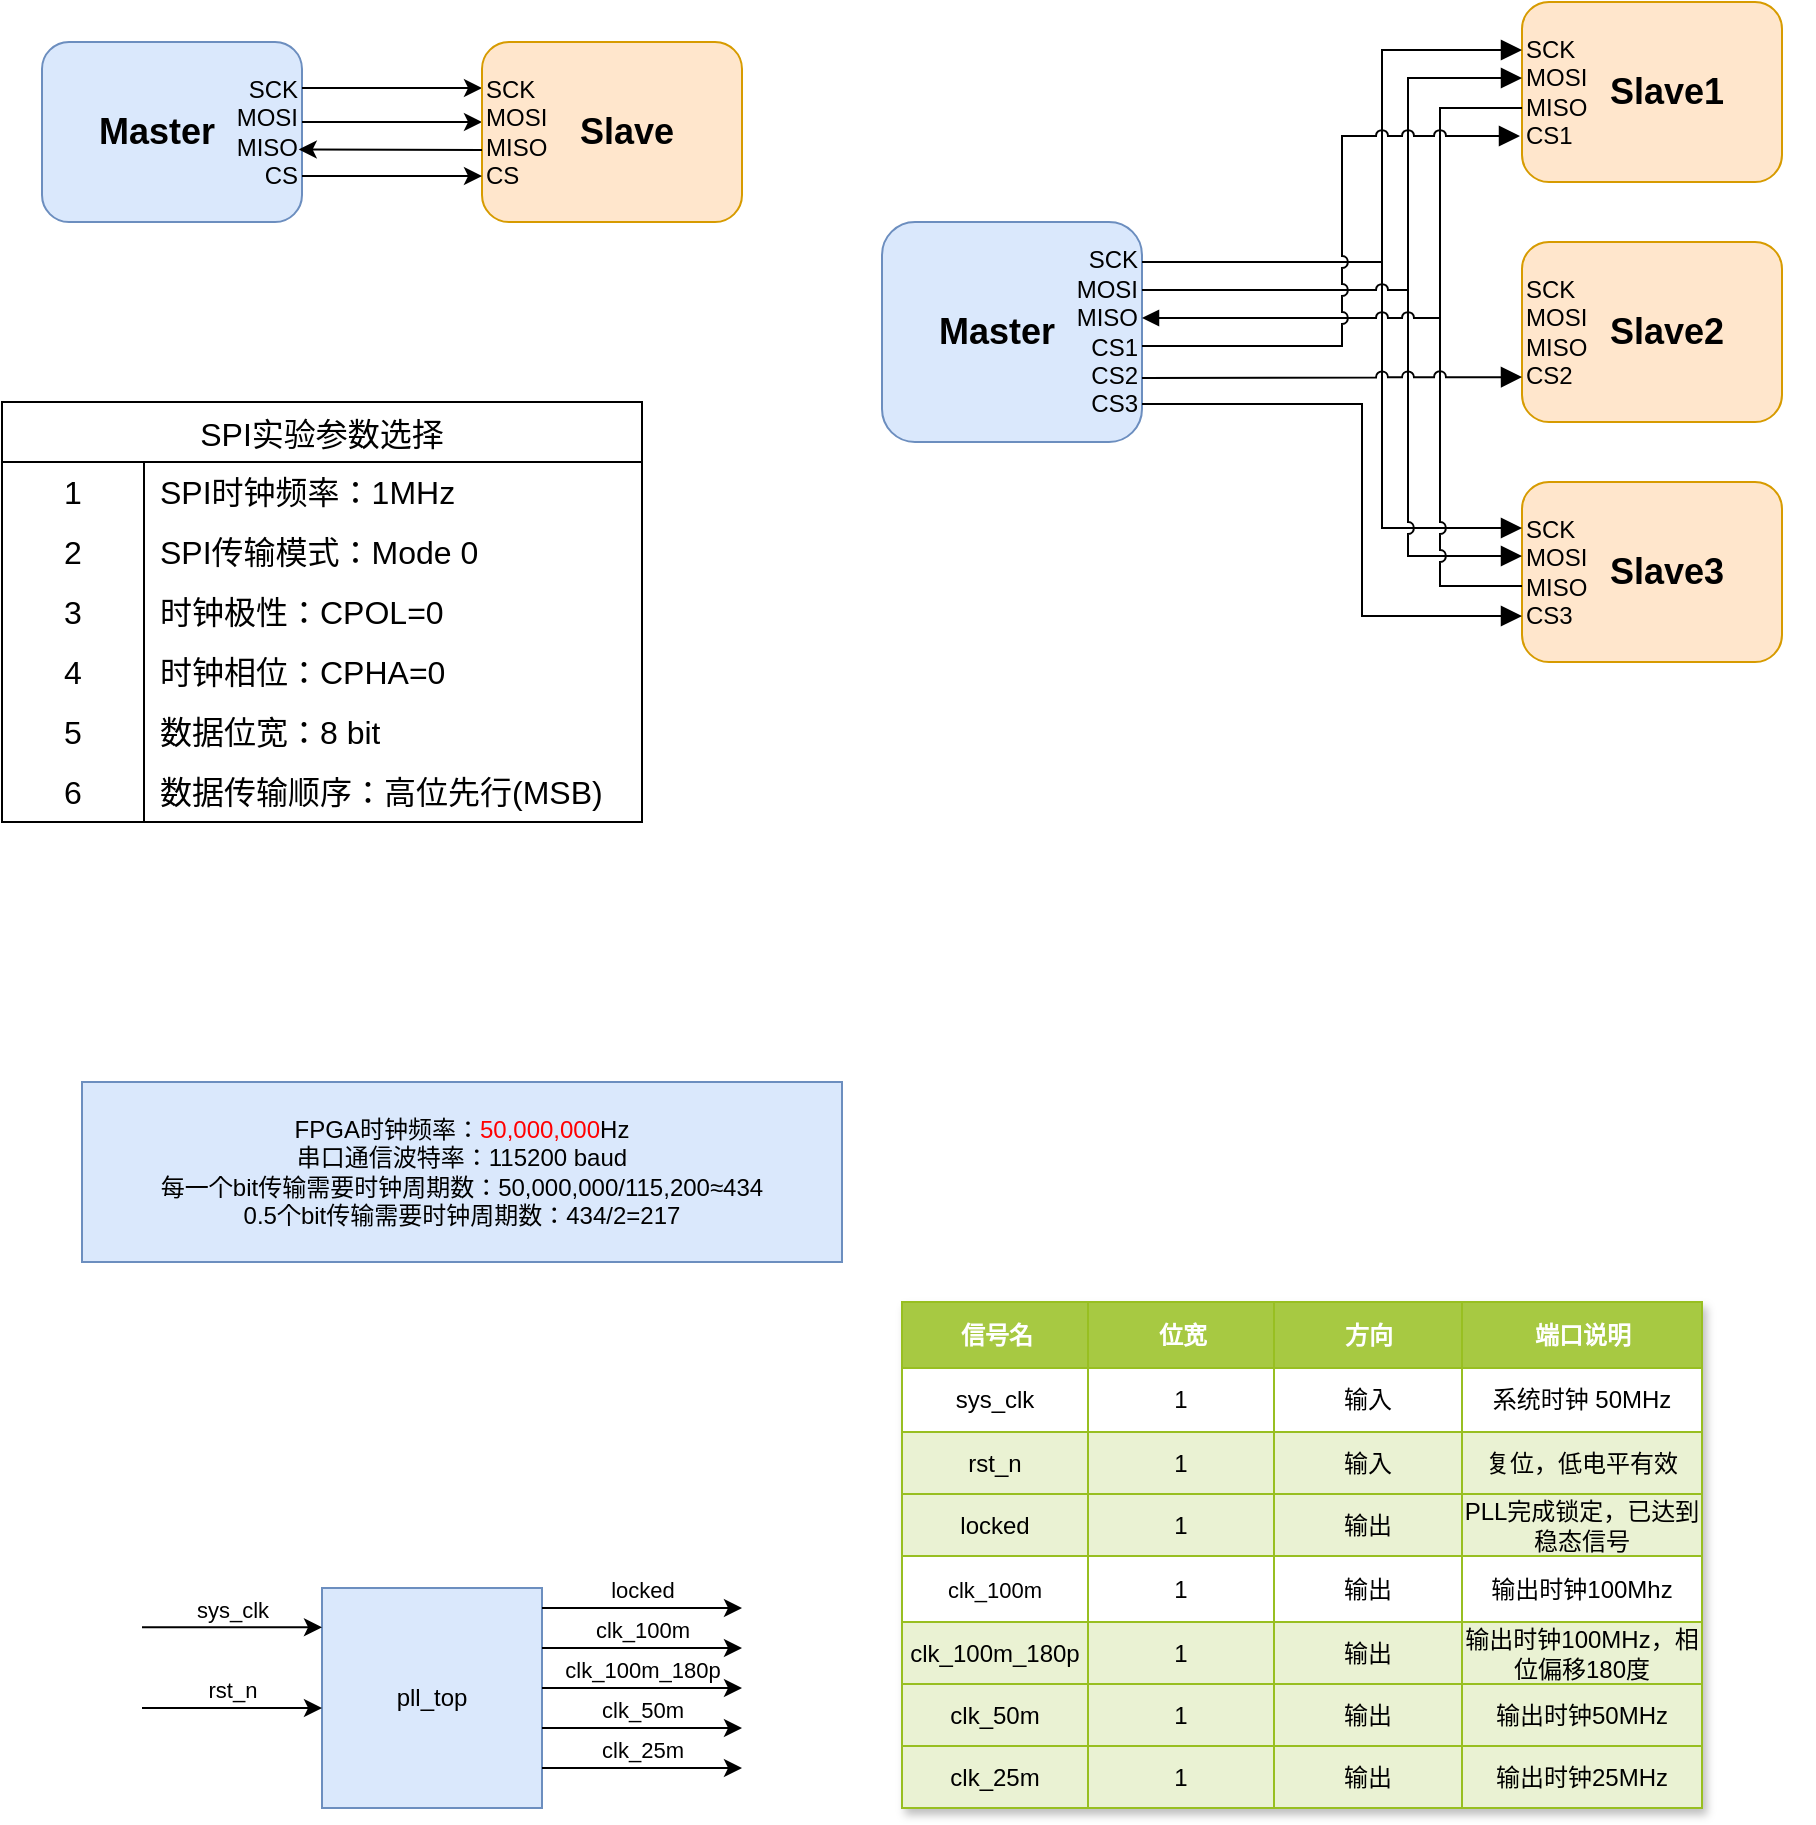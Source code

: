 <mxfile version="26.0.4">
  <diagram name="第 1 页" id="fd4EhWadq59LHY81k3FC">
    <mxGraphModel dx="893" dy="519" grid="1" gridSize="10" guides="1" tooltips="1" connect="1" arrows="1" fold="1" page="1" pageScale="1" pageWidth="827" pageHeight="1169" math="0" shadow="0">
      <root>
        <mxCell id="0" />
        <mxCell id="1" parent="0" />
        <mxCell id="CQehMLbI-TvT4RRxddDj-187" value="pll_top" style="whiteSpace=wrap;html=1;aspect=fixed;fillColor=#dae8fc;strokeColor=#6c8ebf;" parent="1" vertex="1">
          <mxGeometry x="220" y="813" width="110" height="110" as="geometry" />
        </mxCell>
        <mxCell id="CQehMLbI-TvT4RRxddDj-188" value="sys_clk" style="endArrow=classic;html=1;rounded=0;entryX=0.001;entryY=0.183;entryDx=0;entryDy=0;entryPerimeter=0;verticalAlign=bottom;" parent="1" edge="1">
          <mxGeometry width="50" height="50" relative="1" as="geometry">
            <mxPoint x="130" y="832.66" as="sourcePoint" />
            <mxPoint x="220.0" y="832.66" as="targetPoint" />
          </mxGeometry>
        </mxCell>
        <mxCell id="CQehMLbI-TvT4RRxddDj-189" value="rst_n" style="endArrow=classic;html=1;rounded=0;entryX=0.001;entryY=0.183;entryDx=0;entryDy=0;entryPerimeter=0;verticalAlign=bottom;" parent="1" edge="1">
          <mxGeometry width="50" height="50" relative="1" as="geometry">
            <mxPoint x="130" y="873" as="sourcePoint" />
            <mxPoint x="220" y="873" as="targetPoint" />
          </mxGeometry>
        </mxCell>
        <mxCell id="CQehMLbI-TvT4RRxddDj-192" value="clk_100m" style="endArrow=classic;html=1;rounded=0;verticalAlign=bottom;" parent="1" edge="1">
          <mxGeometry width="50" height="50" relative="1" as="geometry">
            <mxPoint x="330" y="843" as="sourcePoint" />
            <mxPoint x="430" y="843" as="targetPoint" />
          </mxGeometry>
        </mxCell>
        <mxCell id="CQehMLbI-TvT4RRxddDj-193" value="clk_100m_180p" style="endArrow=classic;html=1;rounded=0;verticalAlign=bottom;" parent="1" edge="1">
          <mxGeometry width="50" height="50" relative="1" as="geometry">
            <mxPoint x="330" y="863" as="sourcePoint" />
            <mxPoint x="430" y="863" as="targetPoint" />
          </mxGeometry>
        </mxCell>
        <mxCell id="C8HlrMilD8jxbRCgvtTR-1" value="clk_50m" style="endArrow=classic;html=1;rounded=0;verticalAlign=bottom;" parent="1" edge="1">
          <mxGeometry width="50" height="50" relative="1" as="geometry">
            <mxPoint x="330" y="883" as="sourcePoint" />
            <mxPoint x="430" y="883" as="targetPoint" />
          </mxGeometry>
        </mxCell>
        <mxCell id="C8HlrMilD8jxbRCgvtTR-2" value="clk_25m" style="endArrow=classic;html=1;rounded=0;verticalAlign=bottom;" parent="1" edge="1">
          <mxGeometry width="50" height="50" relative="1" as="geometry">
            <mxPoint x="330" y="903" as="sourcePoint" />
            <mxPoint x="430" y="903" as="targetPoint" />
          </mxGeometry>
        </mxCell>
        <mxCell id="CQehMLbI-TvT4RRxddDj-194" value="Assets" style="childLayout=tableLayout;recursiveResize=0;strokeColor=#98bf21;fillColor=#A7C942;shadow=1;" parent="1" vertex="1">
          <mxGeometry x="510" y="670" width="400" height="253" as="geometry" />
        </mxCell>
        <mxCell id="CQehMLbI-TvT4RRxddDj-195" style="shape=tableRow;horizontal=0;startSize=0;swimlaneHead=0;swimlaneBody=0;top=0;left=0;bottom=0;right=0;dropTarget=0;collapsible=0;recursiveResize=0;expand=0;fontStyle=0;strokeColor=inherit;fillColor=#ffffff;" parent="CQehMLbI-TvT4RRxddDj-194" vertex="1">
          <mxGeometry width="400" height="33" as="geometry" />
        </mxCell>
        <mxCell id="CQehMLbI-TvT4RRxddDj-196" value="信号名" style="connectable=0;recursiveResize=0;strokeColor=inherit;fillColor=#A7C942;align=center;fontStyle=1;fontColor=#FFFFFF;html=1;" parent="CQehMLbI-TvT4RRxddDj-195" vertex="1">
          <mxGeometry width="93" height="33" as="geometry">
            <mxRectangle width="93" height="33" as="alternateBounds" />
          </mxGeometry>
        </mxCell>
        <mxCell id="CQehMLbI-TvT4RRxddDj-197" value="位宽" style="connectable=0;recursiveResize=0;strokeColor=inherit;fillColor=#A7C942;align=center;fontStyle=1;fontColor=#FFFFFF;html=1;" parent="CQehMLbI-TvT4RRxddDj-195" vertex="1">
          <mxGeometry x="93" width="93" height="33" as="geometry">
            <mxRectangle width="93" height="33" as="alternateBounds" />
          </mxGeometry>
        </mxCell>
        <mxCell id="CQehMLbI-TvT4RRxddDj-198" value="方向" style="connectable=0;recursiveResize=0;strokeColor=inherit;fillColor=#A7C942;align=center;fontStyle=1;fontColor=#FFFFFF;html=1;" parent="CQehMLbI-TvT4RRxddDj-195" vertex="1">
          <mxGeometry x="186" width="94" height="33" as="geometry">
            <mxRectangle width="94" height="33" as="alternateBounds" />
          </mxGeometry>
        </mxCell>
        <mxCell id="CQehMLbI-TvT4RRxddDj-199" value="端口说明" style="connectable=0;recursiveResize=0;strokeColor=inherit;fillColor=#A7C942;align=center;fontStyle=1;fontColor=#FFFFFF;html=1;" parent="CQehMLbI-TvT4RRxddDj-195" vertex="1">
          <mxGeometry x="280" width="120" height="33" as="geometry">
            <mxRectangle width="120" height="33" as="alternateBounds" />
          </mxGeometry>
        </mxCell>
        <mxCell id="CQehMLbI-TvT4RRxddDj-200" value="" style="shape=tableRow;horizontal=0;startSize=0;swimlaneHead=0;swimlaneBody=0;top=0;left=0;bottom=0;right=0;dropTarget=0;collapsible=0;recursiveResize=0;expand=0;fontStyle=0;strokeColor=inherit;fillColor=#ffffff;" parent="CQehMLbI-TvT4RRxddDj-194" vertex="1">
          <mxGeometry y="33" width="400" height="32" as="geometry" />
        </mxCell>
        <mxCell id="CQehMLbI-TvT4RRxddDj-201" value="sys_clk" style="connectable=0;recursiveResize=0;strokeColor=inherit;fillColor=inherit;align=center;whiteSpace=wrap;html=1;" parent="CQehMLbI-TvT4RRxddDj-200" vertex="1">
          <mxGeometry width="93" height="32" as="geometry">
            <mxRectangle width="93" height="32" as="alternateBounds" />
          </mxGeometry>
        </mxCell>
        <mxCell id="CQehMLbI-TvT4RRxddDj-202" value="1" style="connectable=0;recursiveResize=0;strokeColor=inherit;fillColor=inherit;align=center;whiteSpace=wrap;html=1;" parent="CQehMLbI-TvT4RRxddDj-200" vertex="1">
          <mxGeometry x="93" width="93" height="32" as="geometry">
            <mxRectangle width="93" height="32" as="alternateBounds" />
          </mxGeometry>
        </mxCell>
        <mxCell id="CQehMLbI-TvT4RRxddDj-203" value="输入" style="connectable=0;recursiveResize=0;strokeColor=inherit;fillColor=inherit;align=center;whiteSpace=wrap;html=1;" parent="CQehMLbI-TvT4RRxddDj-200" vertex="1">
          <mxGeometry x="186" width="94" height="32" as="geometry">
            <mxRectangle width="94" height="32" as="alternateBounds" />
          </mxGeometry>
        </mxCell>
        <mxCell id="CQehMLbI-TvT4RRxddDj-204" value="系统时钟 50MHz" style="connectable=0;recursiveResize=0;strokeColor=inherit;fillColor=inherit;align=center;whiteSpace=wrap;html=1;" parent="CQehMLbI-TvT4RRxddDj-200" vertex="1">
          <mxGeometry x="280" width="120" height="32" as="geometry">
            <mxRectangle width="120" height="32" as="alternateBounds" />
          </mxGeometry>
        </mxCell>
        <mxCell id="-UpipHxd_0CRtgNWQj3M-2" value="" style="shape=tableRow;horizontal=0;startSize=0;swimlaneHead=0;swimlaneBody=0;top=0;left=0;bottom=0;right=0;dropTarget=0;collapsible=0;recursiveResize=0;expand=0;fontStyle=1;strokeColor=inherit;fillColor=#EAF2D3;" parent="CQehMLbI-TvT4RRxddDj-194" vertex="1">
          <mxGeometry y="65" width="400" height="31" as="geometry" />
        </mxCell>
        <mxCell id="-UpipHxd_0CRtgNWQj3M-3" value="rst_n" style="connectable=0;recursiveResize=0;strokeColor=inherit;fillColor=inherit;whiteSpace=wrap;html=1;" parent="-UpipHxd_0CRtgNWQj3M-2" vertex="1">
          <mxGeometry width="93" height="31" as="geometry">
            <mxRectangle width="93" height="31" as="alternateBounds" />
          </mxGeometry>
        </mxCell>
        <mxCell id="-UpipHxd_0CRtgNWQj3M-4" value="1" style="connectable=0;recursiveResize=0;strokeColor=inherit;fillColor=inherit;whiteSpace=wrap;html=1;" parent="-UpipHxd_0CRtgNWQj3M-2" vertex="1">
          <mxGeometry x="93" width="93" height="31" as="geometry">
            <mxRectangle width="93" height="31" as="alternateBounds" />
          </mxGeometry>
        </mxCell>
        <mxCell id="-UpipHxd_0CRtgNWQj3M-5" value="输入" style="connectable=0;recursiveResize=0;strokeColor=inherit;fillColor=inherit;whiteSpace=wrap;html=1;" parent="-UpipHxd_0CRtgNWQj3M-2" vertex="1">
          <mxGeometry x="186" width="94" height="31" as="geometry">
            <mxRectangle width="94" height="31" as="alternateBounds" />
          </mxGeometry>
        </mxCell>
        <mxCell id="-UpipHxd_0CRtgNWQj3M-6" value="复位，低电平有效" style="connectable=0;recursiveResize=0;strokeColor=inherit;fillColor=inherit;whiteSpace=wrap;html=1;" parent="-UpipHxd_0CRtgNWQj3M-2" vertex="1">
          <mxGeometry x="280" width="120" height="31" as="geometry">
            <mxRectangle width="120" height="31" as="alternateBounds" />
          </mxGeometry>
        </mxCell>
        <mxCell id="CQehMLbI-TvT4RRxddDj-205" value="" style="shape=tableRow;horizontal=0;startSize=0;swimlaneHead=0;swimlaneBody=0;top=0;left=0;bottom=0;right=0;dropTarget=0;collapsible=0;recursiveResize=0;expand=0;fontStyle=1;strokeColor=inherit;fillColor=#EAF2D3;" parent="CQehMLbI-TvT4RRxddDj-194" vertex="1">
          <mxGeometry y="96" width="400" height="31" as="geometry" />
        </mxCell>
        <mxCell id="CQehMLbI-TvT4RRxddDj-206" value="locked" style="connectable=0;recursiveResize=0;strokeColor=inherit;fillColor=inherit;whiteSpace=wrap;html=1;" parent="CQehMLbI-TvT4RRxddDj-205" vertex="1">
          <mxGeometry width="93" height="31" as="geometry">
            <mxRectangle width="93" height="31" as="alternateBounds" />
          </mxGeometry>
        </mxCell>
        <mxCell id="CQehMLbI-TvT4RRxddDj-207" value="1" style="connectable=0;recursiveResize=0;strokeColor=inherit;fillColor=inherit;whiteSpace=wrap;html=1;" parent="CQehMLbI-TvT4RRxddDj-205" vertex="1">
          <mxGeometry x="93" width="93" height="31" as="geometry">
            <mxRectangle width="93" height="31" as="alternateBounds" />
          </mxGeometry>
        </mxCell>
        <mxCell id="CQehMLbI-TvT4RRxddDj-208" value="输出" style="connectable=0;recursiveResize=0;strokeColor=inherit;fillColor=inherit;whiteSpace=wrap;html=1;" parent="CQehMLbI-TvT4RRxddDj-205" vertex="1">
          <mxGeometry x="186" width="94" height="31" as="geometry">
            <mxRectangle width="94" height="31" as="alternateBounds" />
          </mxGeometry>
        </mxCell>
        <mxCell id="CQehMLbI-TvT4RRxddDj-209" value="PLL完成锁定，已达到稳态信号" style="connectable=0;recursiveResize=0;strokeColor=inherit;fillColor=inherit;whiteSpace=wrap;html=1;" parent="CQehMLbI-TvT4RRxddDj-205" vertex="1">
          <mxGeometry x="280" width="120" height="31" as="geometry">
            <mxRectangle width="120" height="31" as="alternateBounds" />
          </mxGeometry>
        </mxCell>
        <mxCell id="CQehMLbI-TvT4RRxddDj-210" value="" style="shape=tableRow;horizontal=0;startSize=0;swimlaneHead=0;swimlaneBody=0;top=0;left=0;bottom=0;right=0;dropTarget=0;collapsible=0;recursiveResize=0;expand=0;fontStyle=0;strokeColor=inherit;fillColor=#ffffff;" parent="CQehMLbI-TvT4RRxddDj-194" vertex="1">
          <mxGeometry y="127" width="400" height="33" as="geometry" />
        </mxCell>
        <mxCell id="CQehMLbI-TvT4RRxddDj-211" value="&lt;span style=&quot;font-size: 11px; text-wrap: nowrap; background-color: rgb(255, 255, 255);&quot;&gt;clk_100m&lt;/span&gt;" style="connectable=0;recursiveResize=0;strokeColor=inherit;fillColor=inherit;fontStyle=0;align=center;whiteSpace=wrap;html=1;" parent="CQehMLbI-TvT4RRxddDj-210" vertex="1">
          <mxGeometry width="93" height="33" as="geometry">
            <mxRectangle width="93" height="33" as="alternateBounds" />
          </mxGeometry>
        </mxCell>
        <mxCell id="CQehMLbI-TvT4RRxddDj-212" value="1" style="connectable=0;recursiveResize=0;strokeColor=inherit;fillColor=inherit;fontStyle=0;align=center;whiteSpace=wrap;html=1;" parent="CQehMLbI-TvT4RRxddDj-210" vertex="1">
          <mxGeometry x="93" width="93" height="33" as="geometry">
            <mxRectangle width="93" height="33" as="alternateBounds" />
          </mxGeometry>
        </mxCell>
        <mxCell id="CQehMLbI-TvT4RRxddDj-213" value="输出" style="connectable=0;recursiveResize=0;strokeColor=inherit;fillColor=inherit;fontStyle=0;align=center;whiteSpace=wrap;html=1;" parent="CQehMLbI-TvT4RRxddDj-210" vertex="1">
          <mxGeometry x="186" width="94" height="33" as="geometry">
            <mxRectangle width="94" height="33" as="alternateBounds" />
          </mxGeometry>
        </mxCell>
        <mxCell id="CQehMLbI-TvT4RRxddDj-214" value="输出时钟100Mhz" style="connectable=0;recursiveResize=0;strokeColor=inherit;fillColor=inherit;fontStyle=0;align=center;whiteSpace=wrap;html=1;" parent="CQehMLbI-TvT4RRxddDj-210" vertex="1">
          <mxGeometry x="280" width="120" height="33" as="geometry">
            <mxRectangle width="120" height="33" as="alternateBounds" />
          </mxGeometry>
        </mxCell>
        <mxCell id="C8HlrMilD8jxbRCgvtTR-33" value="" style="shape=tableRow;horizontal=0;startSize=0;swimlaneHead=0;swimlaneBody=0;top=0;left=0;bottom=0;right=0;dropTarget=0;collapsible=0;recursiveResize=0;expand=0;fontStyle=1;strokeColor=inherit;fillColor=#EAF2D3;" parent="CQehMLbI-TvT4RRxddDj-194" vertex="1">
          <mxGeometry y="160" width="400" height="31" as="geometry" />
        </mxCell>
        <mxCell id="C8HlrMilD8jxbRCgvtTR-34" value="clk_100m_180p" style="connectable=0;recursiveResize=0;strokeColor=inherit;fillColor=inherit;whiteSpace=wrap;html=1;" parent="C8HlrMilD8jxbRCgvtTR-33" vertex="1">
          <mxGeometry width="93" height="31" as="geometry">
            <mxRectangle width="93" height="31" as="alternateBounds" />
          </mxGeometry>
        </mxCell>
        <mxCell id="C8HlrMilD8jxbRCgvtTR-35" value="1" style="connectable=0;recursiveResize=0;strokeColor=inherit;fillColor=inherit;whiteSpace=wrap;html=1;" parent="C8HlrMilD8jxbRCgvtTR-33" vertex="1">
          <mxGeometry x="93" width="93" height="31" as="geometry">
            <mxRectangle width="93" height="31" as="alternateBounds" />
          </mxGeometry>
        </mxCell>
        <mxCell id="C8HlrMilD8jxbRCgvtTR-36" value="输出" style="connectable=0;recursiveResize=0;strokeColor=inherit;fillColor=inherit;whiteSpace=wrap;html=1;" parent="C8HlrMilD8jxbRCgvtTR-33" vertex="1">
          <mxGeometry x="186" width="94" height="31" as="geometry">
            <mxRectangle width="94" height="31" as="alternateBounds" />
          </mxGeometry>
        </mxCell>
        <mxCell id="C8HlrMilD8jxbRCgvtTR-37" value="输出时钟100MHz，相位偏移180度" style="connectable=0;recursiveResize=0;strokeColor=inherit;fillColor=inherit;whiteSpace=wrap;html=1;" parent="C8HlrMilD8jxbRCgvtTR-33" vertex="1">
          <mxGeometry x="280" width="120" height="31" as="geometry">
            <mxRectangle width="120" height="31" as="alternateBounds" />
          </mxGeometry>
        </mxCell>
        <mxCell id="CQehMLbI-TvT4RRxddDj-215" value="" style="shape=tableRow;horizontal=0;startSize=0;swimlaneHead=0;swimlaneBody=0;top=0;left=0;bottom=0;right=0;dropTarget=0;collapsible=0;recursiveResize=0;expand=0;fontStyle=1;strokeColor=inherit;fillColor=#EAF2D3;" parent="CQehMLbI-TvT4RRxddDj-194" vertex="1">
          <mxGeometry y="191" width="400" height="31" as="geometry" />
        </mxCell>
        <mxCell id="CQehMLbI-TvT4RRxddDj-216" value="clk_50m" style="connectable=0;recursiveResize=0;strokeColor=inherit;fillColor=inherit;whiteSpace=wrap;html=1;" parent="CQehMLbI-TvT4RRxddDj-215" vertex="1">
          <mxGeometry width="93" height="31" as="geometry">
            <mxRectangle width="93" height="31" as="alternateBounds" />
          </mxGeometry>
        </mxCell>
        <mxCell id="CQehMLbI-TvT4RRxddDj-217" value="1" style="connectable=0;recursiveResize=0;strokeColor=inherit;fillColor=inherit;whiteSpace=wrap;html=1;" parent="CQehMLbI-TvT4RRxddDj-215" vertex="1">
          <mxGeometry x="93" width="93" height="31" as="geometry">
            <mxRectangle width="93" height="31" as="alternateBounds" />
          </mxGeometry>
        </mxCell>
        <mxCell id="CQehMLbI-TvT4RRxddDj-218" value="输出" style="connectable=0;recursiveResize=0;strokeColor=inherit;fillColor=inherit;whiteSpace=wrap;html=1;" parent="CQehMLbI-TvT4RRxddDj-215" vertex="1">
          <mxGeometry x="186" width="94" height="31" as="geometry">
            <mxRectangle width="94" height="31" as="alternateBounds" />
          </mxGeometry>
        </mxCell>
        <mxCell id="CQehMLbI-TvT4RRxddDj-219" value="输出时钟50MHz" style="connectable=0;recursiveResize=0;strokeColor=inherit;fillColor=inherit;whiteSpace=wrap;html=1;" parent="CQehMLbI-TvT4RRxddDj-215" vertex="1">
          <mxGeometry x="280" width="120" height="31" as="geometry">
            <mxRectangle width="120" height="31" as="alternateBounds" />
          </mxGeometry>
        </mxCell>
        <mxCell id="CQehMLbI-TvT4RRxddDj-220" style="shape=tableRow;horizontal=0;startSize=0;swimlaneHead=0;swimlaneBody=0;top=0;left=0;bottom=0;right=0;dropTarget=0;collapsible=0;recursiveResize=0;expand=0;fontStyle=1;strokeColor=inherit;fillColor=#EAF2D3;" parent="CQehMLbI-TvT4RRxddDj-194" vertex="1">
          <mxGeometry y="222" width="400" height="31" as="geometry" />
        </mxCell>
        <mxCell id="CQehMLbI-TvT4RRxddDj-221" value="clk_25m" style="connectable=0;recursiveResize=0;strokeColor=inherit;fillColor=inherit;whiteSpace=wrap;html=1;" parent="CQehMLbI-TvT4RRxddDj-220" vertex="1">
          <mxGeometry width="93" height="31" as="geometry">
            <mxRectangle width="93" height="31" as="alternateBounds" />
          </mxGeometry>
        </mxCell>
        <mxCell id="CQehMLbI-TvT4RRxddDj-222" value="1" style="connectable=0;recursiveResize=0;strokeColor=inherit;fillColor=inherit;whiteSpace=wrap;html=1;" parent="CQehMLbI-TvT4RRxddDj-220" vertex="1">
          <mxGeometry x="93" width="93" height="31" as="geometry">
            <mxRectangle width="93" height="31" as="alternateBounds" />
          </mxGeometry>
        </mxCell>
        <mxCell id="CQehMLbI-TvT4RRxddDj-223" value="输出" style="connectable=0;recursiveResize=0;strokeColor=inherit;fillColor=inherit;whiteSpace=wrap;html=1;" parent="CQehMLbI-TvT4RRxddDj-220" vertex="1">
          <mxGeometry x="186" width="94" height="31" as="geometry">
            <mxRectangle width="94" height="31" as="alternateBounds" />
          </mxGeometry>
        </mxCell>
        <mxCell id="CQehMLbI-TvT4RRxddDj-224" value="输出时钟25MHz" style="connectable=0;recursiveResize=0;strokeColor=inherit;fillColor=inherit;whiteSpace=wrap;html=1;" parent="CQehMLbI-TvT4RRxddDj-220" vertex="1">
          <mxGeometry x="280" width="120" height="31" as="geometry">
            <mxRectangle width="120" height="31" as="alternateBounds" />
          </mxGeometry>
        </mxCell>
        <mxCell id="-UpipHxd_0CRtgNWQj3M-1" value="locked" style="endArrow=classic;html=1;rounded=0;verticalAlign=bottom;" parent="1" edge="1">
          <mxGeometry width="50" height="50" relative="1" as="geometry">
            <mxPoint x="330" y="823" as="sourcePoint" />
            <mxPoint x="430" y="823" as="targetPoint" />
          </mxGeometry>
        </mxCell>
        <mxCell id="6rrwSWFg2y9wVFzmrVbn-3" value="" style="group" vertex="1" connectable="0" parent="1">
          <mxGeometry x="80" y="40" width="146" height="90" as="geometry" />
        </mxCell>
        <mxCell id="6rrwSWFg2y9wVFzmrVbn-1" value="&lt;font style=&quot;font-size: 18px;&quot;&gt;&lt;b&gt;Master&amp;nbsp; &amp;nbsp;&lt;/b&gt;&lt;/font&gt;" style="rounded=1;whiteSpace=wrap;html=1;labelBackgroundColor=none;fillColor=#dae8fc;strokeColor=#6c8ebf;" vertex="1" parent="6rrwSWFg2y9wVFzmrVbn-3">
          <mxGeometry width="130" height="90" as="geometry" />
        </mxCell>
        <mxCell id="6rrwSWFg2y9wVFzmrVbn-2" value="SCK&lt;div&gt;MOSI&lt;/div&gt;&lt;div&gt;MISO&lt;/div&gt;&lt;div&gt;CS&lt;/div&gt;" style="rounded=0;whiteSpace=wrap;html=1;opacity=0;align=right;" vertex="1" parent="6rrwSWFg2y9wVFzmrVbn-3">
          <mxGeometry x="90" y="5" width="40" height="80" as="geometry" />
        </mxCell>
        <mxCell id="6rrwSWFg2y9wVFzmrVbn-7" value="" style="endArrow=classic;html=1;rounded=0;" edge="1" parent="6rrwSWFg2y9wVFzmrVbn-3">
          <mxGeometry width="50" height="50" relative="1" as="geometry">
            <mxPoint x="130" y="22.985" as="sourcePoint" />
            <mxPoint x="220" y="23" as="targetPoint" />
          </mxGeometry>
        </mxCell>
        <mxCell id="6rrwSWFg2y9wVFzmrVbn-8" value="" style="edgeStyle=orthogonalEdgeStyle;rounded=0;orthogonalLoop=1;jettySize=auto;html=1;" edge="1" parent="6rrwSWFg2y9wVFzmrVbn-3">
          <mxGeometry relative="1" as="geometry">
            <mxPoint x="130" y="40" as="sourcePoint" />
            <mxPoint x="220" y="40" as="targetPoint" />
          </mxGeometry>
        </mxCell>
        <mxCell id="6rrwSWFg2y9wVFzmrVbn-4" value="" style="group" vertex="1" connectable="0" parent="1">
          <mxGeometry x="300" y="40" width="146" height="90" as="geometry" />
        </mxCell>
        <mxCell id="6rrwSWFg2y9wVFzmrVbn-5" value="&lt;font style=&quot;font-size: 18px;&quot;&gt;&lt;b&gt;&amp;nbsp; &amp;nbsp;Slave&lt;/b&gt;&lt;/font&gt;" style="rounded=1;whiteSpace=wrap;html=1;labelBackgroundColor=none;fillColor=#ffe6cc;strokeColor=#d79b00;" vertex="1" parent="6rrwSWFg2y9wVFzmrVbn-4">
          <mxGeometry width="130" height="90" as="geometry" />
        </mxCell>
        <mxCell id="6rrwSWFg2y9wVFzmrVbn-6" value="SCK&lt;div&gt;MOSI&lt;/div&gt;&lt;div&gt;MISO&lt;/div&gt;&lt;div&gt;CS&lt;/div&gt;" style="rounded=0;whiteSpace=wrap;html=1;opacity=0;align=left;" vertex="1" parent="6rrwSWFg2y9wVFzmrVbn-4">
          <mxGeometry y="5" width="40" height="80" as="geometry" />
        </mxCell>
        <mxCell id="6rrwSWFg2y9wVFzmrVbn-11" value="" style="endArrow=classic;html=1;rounded=0;entryX=0.959;entryY=0.609;entryDx=0;entryDy=0;entryPerimeter=0;" edge="1" parent="1" target="6rrwSWFg2y9wVFzmrVbn-2">
          <mxGeometry width="50" height="50" relative="1" as="geometry">
            <mxPoint x="300" y="94" as="sourcePoint" />
            <mxPoint x="380" y="180" as="targetPoint" />
          </mxGeometry>
        </mxCell>
        <mxCell id="6rrwSWFg2y9wVFzmrVbn-12" value="" style="edgeStyle=orthogonalEdgeStyle;rounded=0;orthogonalLoop=1;jettySize=auto;html=1;" edge="1" parent="1">
          <mxGeometry relative="1" as="geometry">
            <mxPoint x="210" y="107" as="sourcePoint" />
            <mxPoint x="300" y="107" as="targetPoint" />
          </mxGeometry>
        </mxCell>
        <mxCell id="6rrwSWFg2y9wVFzmrVbn-94" value="" style="group" vertex="1" connectable="0" parent="1">
          <mxGeometry x="500" y="20" width="466" height="330" as="geometry" />
        </mxCell>
        <mxCell id="6rrwSWFg2y9wVFzmrVbn-60" value="" style="group" vertex="1" connectable="0" parent="6rrwSWFg2y9wVFzmrVbn-94">
          <mxGeometry x="320" width="146" height="90" as="geometry" />
        </mxCell>
        <mxCell id="6rrwSWFg2y9wVFzmrVbn-61" value="&lt;font style=&quot;font-size: 18px;&quot;&gt;&lt;b&gt;&amp;nbsp; &amp;nbsp;Slave1&lt;/b&gt;&lt;/font&gt;" style="rounded=1;whiteSpace=wrap;html=1;labelBackgroundColor=none;fillColor=#ffe6cc;strokeColor=#d79b00;" vertex="1" parent="6rrwSWFg2y9wVFzmrVbn-60">
          <mxGeometry width="130" height="90" as="geometry" />
        </mxCell>
        <mxCell id="6rrwSWFg2y9wVFzmrVbn-62" value="SCK&lt;div&gt;MOSI&lt;/div&gt;&lt;div&gt;MISO&lt;/div&gt;&lt;div&gt;CS1&lt;/div&gt;" style="rounded=0;whiteSpace=wrap;html=1;opacity=0;align=left;" vertex="1" parent="6rrwSWFg2y9wVFzmrVbn-60">
          <mxGeometry y="5" width="40" height="80" as="geometry" />
        </mxCell>
        <mxCell id="6rrwSWFg2y9wVFzmrVbn-63" value="" style="group" vertex="1" connectable="0" parent="6rrwSWFg2y9wVFzmrVbn-94">
          <mxGeometry y="110" width="146" height="110" as="geometry" />
        </mxCell>
        <mxCell id="6rrwSWFg2y9wVFzmrVbn-64" value="&lt;font style=&quot;font-size: 18px;&quot;&gt;&lt;b&gt;Master&amp;nbsp; &amp;nbsp;&lt;/b&gt;&lt;/font&gt;" style="rounded=1;whiteSpace=wrap;html=1;labelBackgroundColor=none;fillColor=#dae8fc;strokeColor=#6c8ebf;" vertex="1" parent="6rrwSWFg2y9wVFzmrVbn-63">
          <mxGeometry width="130" height="110.0" as="geometry" />
        </mxCell>
        <mxCell id="6rrwSWFg2y9wVFzmrVbn-65" value="SCK&lt;div&gt;MOSI&lt;/div&gt;&lt;div&gt;MISO&lt;/div&gt;&lt;div&gt;CS1&lt;/div&gt;&lt;div&gt;CS2&lt;/div&gt;&lt;div&gt;CS3&lt;/div&gt;" style="rounded=0;whiteSpace=wrap;html=1;opacity=0;align=right;" vertex="1" parent="6rrwSWFg2y9wVFzmrVbn-63">
          <mxGeometry x="90" y="6.111" width="40" height="97.778" as="geometry" />
        </mxCell>
        <mxCell id="6rrwSWFg2y9wVFzmrVbn-66" value="" style="group" vertex="1" connectable="0" parent="6rrwSWFg2y9wVFzmrVbn-94">
          <mxGeometry x="320" y="120" width="146" height="90" as="geometry" />
        </mxCell>
        <mxCell id="6rrwSWFg2y9wVFzmrVbn-67" value="&lt;font style=&quot;font-size: 18px;&quot;&gt;&lt;b&gt;&amp;nbsp; &amp;nbsp;Slave2&lt;/b&gt;&lt;/font&gt;" style="rounded=1;whiteSpace=wrap;html=1;labelBackgroundColor=none;fillColor=#ffe6cc;strokeColor=#d79b00;" vertex="1" parent="6rrwSWFg2y9wVFzmrVbn-66">
          <mxGeometry width="130" height="90" as="geometry" />
        </mxCell>
        <mxCell id="6rrwSWFg2y9wVFzmrVbn-68" value="SCK&lt;div&gt;MOSI&lt;/div&gt;&lt;div&gt;MISO&lt;/div&gt;&lt;div&gt;CS2&lt;/div&gt;" style="rounded=0;whiteSpace=wrap;html=1;opacity=0;align=left;" vertex="1" parent="6rrwSWFg2y9wVFzmrVbn-66">
          <mxGeometry y="5" width="40" height="80" as="geometry" />
        </mxCell>
        <mxCell id="6rrwSWFg2y9wVFzmrVbn-69" value="" style="group" vertex="1" connectable="0" parent="6rrwSWFg2y9wVFzmrVbn-94">
          <mxGeometry x="320" y="240" width="146" height="90" as="geometry" />
        </mxCell>
        <mxCell id="6rrwSWFg2y9wVFzmrVbn-70" value="&lt;font style=&quot;font-size: 18px;&quot;&gt;&lt;b&gt;&amp;nbsp; &amp;nbsp;Slave3&lt;/b&gt;&lt;/font&gt;" style="rounded=1;whiteSpace=wrap;html=1;labelBackgroundColor=none;fillColor=#ffe6cc;strokeColor=#d79b00;" vertex="1" parent="6rrwSWFg2y9wVFzmrVbn-69">
          <mxGeometry width="130" height="90" as="geometry" />
        </mxCell>
        <mxCell id="6rrwSWFg2y9wVFzmrVbn-71" value="SCK&lt;div&gt;MOSI&lt;/div&gt;&lt;div&gt;MISO&lt;/div&gt;&lt;div&gt;CS3&lt;/div&gt;" style="rounded=0;whiteSpace=wrap;html=1;opacity=0;align=left;" vertex="1" parent="6rrwSWFg2y9wVFzmrVbn-69">
          <mxGeometry y="5" width="40" height="80" as="geometry" />
        </mxCell>
        <mxCell id="6rrwSWFg2y9wVFzmrVbn-85" value="" style="edgeStyle=segmentEdgeStyle;endArrow=block;html=1;curved=0;rounded=0;endSize=8;startSize=8;startArrow=block;startFill=1;jumpStyle=arc;endFill=1;" edge="1" parent="6rrwSWFg2y9wVFzmrVbn-94">
          <mxGeometry width="50" height="50" relative="1" as="geometry">
            <mxPoint x="320" y="24" as="sourcePoint" />
            <mxPoint x="320" y="263" as="targetPoint" />
            <Array as="points">
              <mxPoint x="250" y="24" />
              <mxPoint x="250" y="263" />
            </Array>
          </mxGeometry>
        </mxCell>
        <mxCell id="6rrwSWFg2y9wVFzmrVbn-86" value="" style="edgeStyle=segmentEdgeStyle;endArrow=block;html=1;curved=0;rounded=0;endSize=8;startSize=8;startArrow=block;startFill=1;jumpStyle=arc;endFill=1;" edge="1" parent="6rrwSWFg2y9wVFzmrVbn-94">
          <mxGeometry width="50" height="50" relative="1" as="geometry">
            <mxPoint x="320" y="38" as="sourcePoint" />
            <mxPoint x="320" y="277" as="targetPoint" />
            <Array as="points">
              <mxPoint x="263" y="277" />
            </Array>
          </mxGeometry>
        </mxCell>
        <mxCell id="6rrwSWFg2y9wVFzmrVbn-87" value="" style="edgeStyle=segmentEdgeStyle;endArrow=none;html=1;curved=0;rounded=0;endSize=8;startSize=8;startArrow=none;startFill=0;endFill=0;jumpStyle=arc;" edge="1" parent="6rrwSWFg2y9wVFzmrVbn-94">
          <mxGeometry width="50" height="50" relative="1" as="geometry">
            <mxPoint x="320" y="53" as="sourcePoint" />
            <mxPoint x="320" y="292" as="targetPoint" />
            <Array as="points">
              <mxPoint x="278.98" y="292" />
            </Array>
          </mxGeometry>
        </mxCell>
        <mxCell id="6rrwSWFg2y9wVFzmrVbn-88" value="" style="endArrow=none;html=1;rounded=0;endFill=0;" edge="1" parent="6rrwSWFg2y9wVFzmrVbn-94">
          <mxGeometry width="50" height="50" relative="1" as="geometry">
            <mxPoint x="130" y="130" as="sourcePoint" />
            <mxPoint x="250" y="130" as="targetPoint" />
          </mxGeometry>
        </mxCell>
        <mxCell id="6rrwSWFg2y9wVFzmrVbn-89" value="" style="endArrow=none;html=1;rounded=0;endFill=0;jumpStyle=arc;" edge="1" parent="6rrwSWFg2y9wVFzmrVbn-94">
          <mxGeometry width="50" height="50" relative="1" as="geometry">
            <mxPoint x="130" y="144" as="sourcePoint" />
            <mxPoint x="263" y="144" as="targetPoint" />
          </mxGeometry>
        </mxCell>
        <mxCell id="6rrwSWFg2y9wVFzmrVbn-90" value="" style="endArrow=none;html=1;rounded=0;endFill=0;jumpStyle=arc;startArrow=block;startFill=1;" edge="1" parent="6rrwSWFg2y9wVFzmrVbn-94">
          <mxGeometry width="50" height="50" relative="1" as="geometry">
            <mxPoint x="130" y="158" as="sourcePoint" />
            <mxPoint x="279" y="158" as="targetPoint" />
          </mxGeometry>
        </mxCell>
        <mxCell id="6rrwSWFg2y9wVFzmrVbn-91" value="" style="edgeStyle=elbowEdgeStyle;elbow=horizontal;endArrow=block;html=1;curved=0;rounded=0;endSize=8;startSize=8;jumpStyle=arc;endFill=1;" edge="1" parent="6rrwSWFg2y9wVFzmrVbn-94">
          <mxGeometry width="50" height="50" relative="1" as="geometry">
            <mxPoint x="130" y="172" as="sourcePoint" />
            <mxPoint x="319" y="67" as="targetPoint" />
            <Array as="points">
              <mxPoint x="230" y="120" />
            </Array>
          </mxGeometry>
        </mxCell>
        <mxCell id="6rrwSWFg2y9wVFzmrVbn-92" value="" style="edgeStyle=elbowEdgeStyle;elbow=horizontal;endArrow=block;html=1;curved=0;rounded=0;endSize=8;startSize=8;jumpStyle=arc;endFill=1;entryX=0;entryY=0.75;entryDx=0;entryDy=0;" edge="1" parent="6rrwSWFg2y9wVFzmrVbn-94" target="6rrwSWFg2y9wVFzmrVbn-67">
          <mxGeometry width="50" height="50" relative="1" as="geometry">
            <mxPoint x="130" y="188" as="sourcePoint" />
            <mxPoint x="329" y="77" as="targetPoint" />
            <Array as="points">
              <mxPoint x="240" y="130" />
            </Array>
          </mxGeometry>
        </mxCell>
        <mxCell id="6rrwSWFg2y9wVFzmrVbn-93" value="" style="edgeStyle=elbowEdgeStyle;elbow=horizontal;endArrow=block;html=1;curved=0;rounded=0;endSize=8;startSize=8;jumpStyle=arc;endFill=1;" edge="1" parent="6rrwSWFg2y9wVFzmrVbn-94">
          <mxGeometry width="50" height="50" relative="1" as="geometry">
            <mxPoint x="130" y="201" as="sourcePoint" />
            <mxPoint x="320" y="307" as="targetPoint" />
            <Array as="points">
              <mxPoint x="240" y="143" />
            </Array>
          </mxGeometry>
        </mxCell>
        <mxCell id="6rrwSWFg2y9wVFzmrVbn-96" value="SPI实验参数选择" style="shape=table;startSize=30;container=1;collapsible=0;childLayout=tableLayout;fixedRows=1;rowLines=0;fontStyle=0;strokeColor=default;fontSize=16;" vertex="1" parent="1">
          <mxGeometry x="60" y="220" width="320" height="210" as="geometry" />
        </mxCell>
        <mxCell id="6rrwSWFg2y9wVFzmrVbn-97" value="" style="shape=tableRow;horizontal=0;startSize=0;swimlaneHead=0;swimlaneBody=0;top=0;left=0;bottom=0;right=0;collapsible=0;dropTarget=0;fillColor=none;points=[[0,0.5],[1,0.5]];portConstraint=eastwest;strokeColor=inherit;fontSize=16;" vertex="1" parent="6rrwSWFg2y9wVFzmrVbn-96">
          <mxGeometry y="30" width="320" height="30" as="geometry" />
        </mxCell>
        <mxCell id="6rrwSWFg2y9wVFzmrVbn-98" value="1" style="shape=partialRectangle;html=1;whiteSpace=wrap;connectable=0;fillColor=none;top=0;left=0;bottom=0;right=0;overflow=hidden;pointerEvents=1;strokeColor=inherit;fontSize=16;" vertex="1" parent="6rrwSWFg2y9wVFzmrVbn-97">
          <mxGeometry width="71" height="30" as="geometry">
            <mxRectangle width="71" height="30" as="alternateBounds" />
          </mxGeometry>
        </mxCell>
        <mxCell id="6rrwSWFg2y9wVFzmrVbn-99" value="SPI时钟频率：1MHz" style="shape=partialRectangle;html=1;whiteSpace=wrap;connectable=0;fillColor=none;top=0;left=0;bottom=0;right=0;align=left;spacingLeft=6;overflow=hidden;strokeColor=inherit;fontSize=16;" vertex="1" parent="6rrwSWFg2y9wVFzmrVbn-97">
          <mxGeometry x="71" width="249" height="30" as="geometry">
            <mxRectangle width="249" height="30" as="alternateBounds" />
          </mxGeometry>
        </mxCell>
        <mxCell id="6rrwSWFg2y9wVFzmrVbn-100" value="" style="shape=tableRow;horizontal=0;startSize=0;swimlaneHead=0;swimlaneBody=0;top=0;left=0;bottom=0;right=0;collapsible=0;dropTarget=0;fillColor=none;points=[[0,0.5],[1,0.5]];portConstraint=eastwest;strokeColor=inherit;fontSize=16;" vertex="1" parent="6rrwSWFg2y9wVFzmrVbn-96">
          <mxGeometry y="60" width="320" height="30" as="geometry" />
        </mxCell>
        <mxCell id="6rrwSWFg2y9wVFzmrVbn-101" value="2" style="shape=partialRectangle;html=1;whiteSpace=wrap;connectable=0;fillColor=none;top=0;left=0;bottom=0;right=0;overflow=hidden;strokeColor=inherit;fontSize=16;" vertex="1" parent="6rrwSWFg2y9wVFzmrVbn-100">
          <mxGeometry width="71" height="30" as="geometry">
            <mxRectangle width="71" height="30" as="alternateBounds" />
          </mxGeometry>
        </mxCell>
        <mxCell id="6rrwSWFg2y9wVFzmrVbn-102" value="SPI传输模式：Mode 0" style="shape=partialRectangle;html=1;whiteSpace=wrap;connectable=0;fillColor=none;top=0;left=0;bottom=0;right=0;align=left;spacingLeft=6;overflow=hidden;strokeColor=inherit;fontSize=16;" vertex="1" parent="6rrwSWFg2y9wVFzmrVbn-100">
          <mxGeometry x="71" width="249" height="30" as="geometry">
            <mxRectangle width="249" height="30" as="alternateBounds" />
          </mxGeometry>
        </mxCell>
        <mxCell id="6rrwSWFg2y9wVFzmrVbn-103" value="" style="shape=tableRow;horizontal=0;startSize=0;swimlaneHead=0;swimlaneBody=0;top=0;left=0;bottom=0;right=0;collapsible=0;dropTarget=0;fillColor=none;points=[[0,0.5],[1,0.5]];portConstraint=eastwest;strokeColor=inherit;fontSize=16;" vertex="1" parent="6rrwSWFg2y9wVFzmrVbn-96">
          <mxGeometry y="90" width="320" height="30" as="geometry" />
        </mxCell>
        <mxCell id="6rrwSWFg2y9wVFzmrVbn-104" value="3" style="shape=partialRectangle;html=1;whiteSpace=wrap;connectable=0;fillColor=none;top=0;left=0;bottom=0;right=0;overflow=hidden;strokeColor=inherit;fontSize=16;" vertex="1" parent="6rrwSWFg2y9wVFzmrVbn-103">
          <mxGeometry width="71" height="30" as="geometry">
            <mxRectangle width="71" height="30" as="alternateBounds" />
          </mxGeometry>
        </mxCell>
        <mxCell id="6rrwSWFg2y9wVFzmrVbn-105" value="时钟极性：CPOL=0" style="shape=partialRectangle;html=1;whiteSpace=wrap;connectable=0;fillColor=none;top=0;left=0;bottom=0;right=0;align=left;spacingLeft=6;overflow=hidden;strokeColor=inherit;fontSize=16;" vertex="1" parent="6rrwSWFg2y9wVFzmrVbn-103">
          <mxGeometry x="71" width="249" height="30" as="geometry">
            <mxRectangle width="249" height="30" as="alternateBounds" />
          </mxGeometry>
        </mxCell>
        <mxCell id="6rrwSWFg2y9wVFzmrVbn-106" value="" style="shape=tableRow;horizontal=0;startSize=0;swimlaneHead=0;swimlaneBody=0;top=0;left=0;bottom=0;right=0;collapsible=0;dropTarget=0;fillColor=none;points=[[0,0.5],[1,0.5]];portConstraint=eastwest;strokeColor=inherit;fontSize=16;" vertex="1" parent="6rrwSWFg2y9wVFzmrVbn-96">
          <mxGeometry y="120" width="320" height="30" as="geometry" />
        </mxCell>
        <mxCell id="6rrwSWFg2y9wVFzmrVbn-107" value="4" style="shape=partialRectangle;html=1;whiteSpace=wrap;connectable=0;fillColor=none;top=0;left=0;bottom=0;right=0;overflow=hidden;strokeColor=inherit;fontSize=16;" vertex="1" parent="6rrwSWFg2y9wVFzmrVbn-106">
          <mxGeometry width="71" height="30" as="geometry">
            <mxRectangle width="71" height="30" as="alternateBounds" />
          </mxGeometry>
        </mxCell>
        <mxCell id="6rrwSWFg2y9wVFzmrVbn-108" value="时钟相位：CPHA=0" style="shape=partialRectangle;html=1;whiteSpace=wrap;connectable=0;fillColor=none;top=0;left=0;bottom=0;right=0;align=left;spacingLeft=6;overflow=hidden;strokeColor=inherit;fontSize=16;" vertex="1" parent="6rrwSWFg2y9wVFzmrVbn-106">
          <mxGeometry x="71" width="249" height="30" as="geometry">
            <mxRectangle width="249" height="30" as="alternateBounds" />
          </mxGeometry>
        </mxCell>
        <mxCell id="6rrwSWFg2y9wVFzmrVbn-116" value="" style="shape=tableRow;horizontal=0;startSize=0;swimlaneHead=0;swimlaneBody=0;top=0;left=0;bottom=0;right=0;collapsible=0;dropTarget=0;fillColor=none;points=[[0,0.5],[1,0.5]];portConstraint=eastwest;strokeColor=inherit;fontSize=16;" vertex="1" parent="6rrwSWFg2y9wVFzmrVbn-96">
          <mxGeometry y="150" width="320" height="30" as="geometry" />
        </mxCell>
        <mxCell id="6rrwSWFg2y9wVFzmrVbn-117" value="5" style="shape=partialRectangle;html=1;whiteSpace=wrap;connectable=0;fillColor=none;top=0;left=0;bottom=0;right=0;overflow=hidden;strokeColor=inherit;fontSize=16;" vertex="1" parent="6rrwSWFg2y9wVFzmrVbn-116">
          <mxGeometry width="71" height="30" as="geometry">
            <mxRectangle width="71" height="30" as="alternateBounds" />
          </mxGeometry>
        </mxCell>
        <mxCell id="6rrwSWFg2y9wVFzmrVbn-118" value="数据位宽：8 bit" style="shape=partialRectangle;html=1;whiteSpace=wrap;connectable=0;fillColor=none;top=0;left=0;bottom=0;right=0;align=left;spacingLeft=6;overflow=hidden;strokeColor=inherit;fontSize=16;" vertex="1" parent="6rrwSWFg2y9wVFzmrVbn-116">
          <mxGeometry x="71" width="249" height="30" as="geometry">
            <mxRectangle width="249" height="30" as="alternateBounds" />
          </mxGeometry>
        </mxCell>
        <mxCell id="6rrwSWFg2y9wVFzmrVbn-109" value="" style="shape=tableRow;horizontal=0;startSize=0;swimlaneHead=0;swimlaneBody=0;top=0;left=0;bottom=0;right=0;collapsible=0;dropTarget=0;fillColor=none;points=[[0,0.5],[1,0.5]];portConstraint=eastwest;strokeColor=inherit;fontSize=16;" vertex="1" parent="6rrwSWFg2y9wVFzmrVbn-96">
          <mxGeometry y="180" width="320" height="30" as="geometry" />
        </mxCell>
        <mxCell id="6rrwSWFg2y9wVFzmrVbn-110" value="6" style="shape=partialRectangle;html=1;whiteSpace=wrap;connectable=0;fillColor=none;top=0;left=0;bottom=0;right=0;overflow=hidden;strokeColor=inherit;fontSize=16;" vertex="1" parent="6rrwSWFg2y9wVFzmrVbn-109">
          <mxGeometry width="71" height="30" as="geometry">
            <mxRectangle width="71" height="30" as="alternateBounds" />
          </mxGeometry>
        </mxCell>
        <mxCell id="6rrwSWFg2y9wVFzmrVbn-111" value="数据传输顺序：高位先行(MSB)" style="shape=partialRectangle;html=1;whiteSpace=wrap;connectable=0;fillColor=none;top=0;left=0;bottom=0;right=0;align=left;spacingLeft=6;overflow=hidden;strokeColor=inherit;fontSize=16;" vertex="1" parent="6rrwSWFg2y9wVFzmrVbn-109">
          <mxGeometry x="71" width="249" height="30" as="geometry">
            <mxRectangle width="249" height="30" as="alternateBounds" />
          </mxGeometry>
        </mxCell>
        <mxCell id="6rrwSWFg2y9wVFzmrVbn-115" value="&lt;div style=&quot;&quot;&gt;FPGA时钟频率：&lt;font color=&quot;#ff0000&quot;&gt;50,000,000&lt;/font&gt;Hz&lt;/div&gt;&lt;div style=&quot;&quot;&gt;串口通信波特率：115200 baud&lt;/div&gt;&lt;div style=&quot;&quot;&gt;每一个bit传输需要时钟周期数：50,000,000/115,200≈434&lt;/div&gt;&lt;div style=&quot;&quot;&gt;0.5个bit传输需要时钟周期数：434/2=217&lt;/div&gt;" style="text;strokeColor=#6c8ebf;fillColor=#dae8fc;html=1;whiteSpace=wrap;verticalAlign=middle;overflow=hidden;align=center;" vertex="1" parent="1">
          <mxGeometry x="100" y="560" width="380" height="90" as="geometry" />
        </mxCell>
      </root>
    </mxGraphModel>
  </diagram>
</mxfile>
